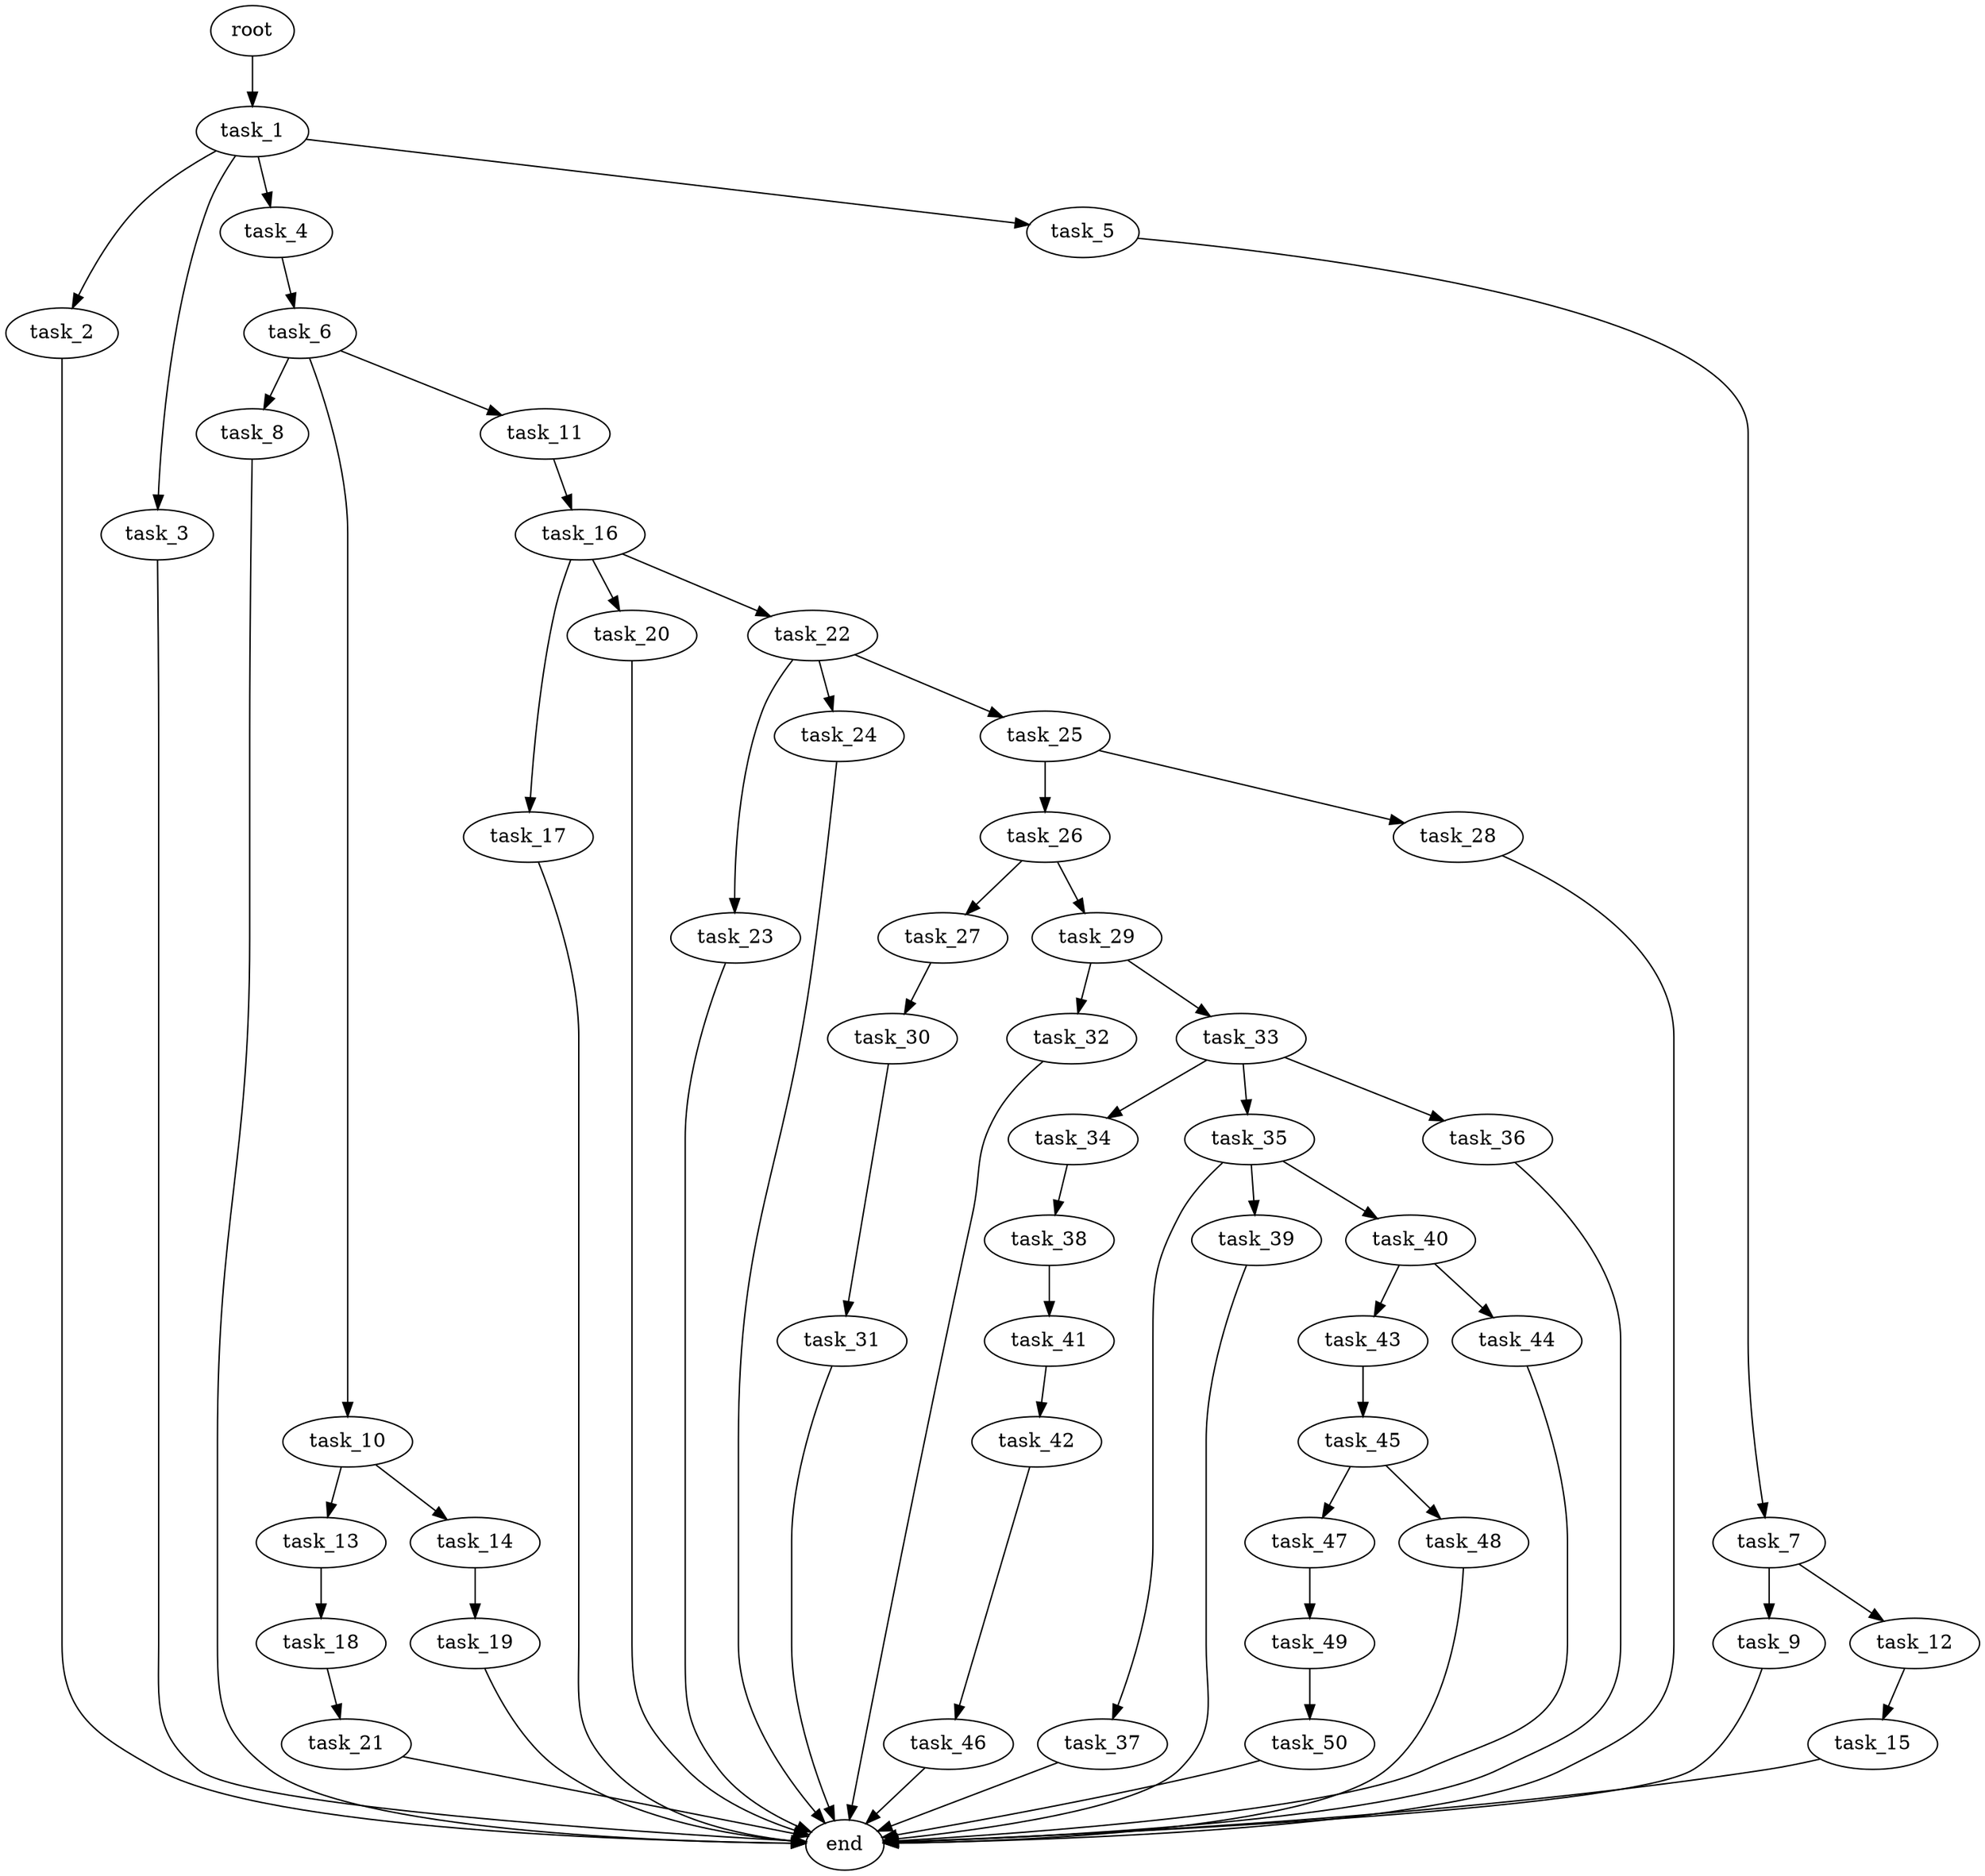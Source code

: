 digraph G {
  root [size="0.000000e+00"];
  task_1 [size="6.888256e+10"];
  task_2 [size="2.162458e+10"];
  task_3 [size="5.349552e+10"];
  task_4 [size="6.442997e+10"];
  task_5 [size="4.263020e+10"];
  task_6 [size="7.956414e+10"];
  task_7 [size="8.644422e+10"];
  task_8 [size="3.356394e+10"];
  task_9 [size="9.778255e+10"];
  task_10 [size="1.536138e+10"];
  task_11 [size="1.346687e+10"];
  task_12 [size="4.854780e+10"];
  task_13 [size="2.679643e+10"];
  task_14 [size="6.636934e+10"];
  task_15 [size="3.423065e+10"];
  task_16 [size="7.037244e+10"];
  task_17 [size="6.209987e+10"];
  task_18 [size="4.603574e+10"];
  task_19 [size="9.574422e+09"];
  task_20 [size="4.438038e+09"];
  task_21 [size="1.069468e+10"];
  task_22 [size="4.323422e+10"];
  task_23 [size="6.093435e+10"];
  task_24 [size="8.470386e+10"];
  task_25 [size="4.834390e+10"];
  task_26 [size="1.323212e+10"];
  task_27 [size="6.174634e+10"];
  task_28 [size="3.504625e+10"];
  task_29 [size="5.715001e+10"];
  task_30 [size="4.631555e+09"];
  task_31 [size="8.484009e+10"];
  task_32 [size="1.548219e+10"];
  task_33 [size="7.238502e+10"];
  task_34 [size="3.528963e+10"];
  task_35 [size="2.383511e+10"];
  task_36 [size="7.050615e+10"];
  task_37 [size="9.695344e+10"];
  task_38 [size="4.500183e+10"];
  task_39 [size="3.850477e+08"];
  task_40 [size="2.687256e+10"];
  task_41 [size="6.474805e+10"];
  task_42 [size="1.977844e+10"];
  task_43 [size="4.766696e+10"];
  task_44 [size="3.405318e+10"];
  task_45 [size="1.616092e+10"];
  task_46 [size="9.095002e+10"];
  task_47 [size="3.437366e+10"];
  task_48 [size="9.646700e+10"];
  task_49 [size="6.316696e+10"];
  task_50 [size="3.720168e+10"];
  end [size="0.000000e+00"];

  root -> task_1 [size="1.000000e-12"];
  task_1 -> task_2 [size="2.162458e+08"];
  task_1 -> task_3 [size="5.349552e+08"];
  task_1 -> task_4 [size="6.442997e+08"];
  task_1 -> task_5 [size="4.263020e+08"];
  task_2 -> end [size="1.000000e-12"];
  task_3 -> end [size="1.000000e-12"];
  task_4 -> task_6 [size="7.956414e+08"];
  task_5 -> task_7 [size="8.644422e+08"];
  task_6 -> task_8 [size="3.356394e+08"];
  task_6 -> task_10 [size="1.536138e+08"];
  task_6 -> task_11 [size="1.346687e+08"];
  task_7 -> task_9 [size="9.778255e+08"];
  task_7 -> task_12 [size="4.854780e+08"];
  task_8 -> end [size="1.000000e-12"];
  task_9 -> end [size="1.000000e-12"];
  task_10 -> task_13 [size="2.679643e+08"];
  task_10 -> task_14 [size="6.636934e+08"];
  task_11 -> task_16 [size="7.037244e+08"];
  task_12 -> task_15 [size="3.423065e+08"];
  task_13 -> task_18 [size="4.603574e+08"];
  task_14 -> task_19 [size="9.574422e+07"];
  task_15 -> end [size="1.000000e-12"];
  task_16 -> task_17 [size="6.209987e+08"];
  task_16 -> task_20 [size="4.438038e+07"];
  task_16 -> task_22 [size="4.323422e+08"];
  task_17 -> end [size="1.000000e-12"];
  task_18 -> task_21 [size="1.069468e+08"];
  task_19 -> end [size="1.000000e-12"];
  task_20 -> end [size="1.000000e-12"];
  task_21 -> end [size="1.000000e-12"];
  task_22 -> task_23 [size="6.093435e+08"];
  task_22 -> task_24 [size="8.470386e+08"];
  task_22 -> task_25 [size="4.834390e+08"];
  task_23 -> end [size="1.000000e-12"];
  task_24 -> end [size="1.000000e-12"];
  task_25 -> task_26 [size="1.323212e+08"];
  task_25 -> task_28 [size="3.504625e+08"];
  task_26 -> task_27 [size="6.174634e+08"];
  task_26 -> task_29 [size="5.715001e+08"];
  task_27 -> task_30 [size="4.631555e+07"];
  task_28 -> end [size="1.000000e-12"];
  task_29 -> task_32 [size="1.548219e+08"];
  task_29 -> task_33 [size="7.238502e+08"];
  task_30 -> task_31 [size="8.484009e+08"];
  task_31 -> end [size="1.000000e-12"];
  task_32 -> end [size="1.000000e-12"];
  task_33 -> task_34 [size="3.528963e+08"];
  task_33 -> task_35 [size="2.383511e+08"];
  task_33 -> task_36 [size="7.050615e+08"];
  task_34 -> task_38 [size="4.500183e+08"];
  task_35 -> task_37 [size="9.695344e+08"];
  task_35 -> task_39 [size="3.850477e+06"];
  task_35 -> task_40 [size="2.687256e+08"];
  task_36 -> end [size="1.000000e-12"];
  task_37 -> end [size="1.000000e-12"];
  task_38 -> task_41 [size="6.474805e+08"];
  task_39 -> end [size="1.000000e-12"];
  task_40 -> task_43 [size="4.766696e+08"];
  task_40 -> task_44 [size="3.405318e+08"];
  task_41 -> task_42 [size="1.977844e+08"];
  task_42 -> task_46 [size="9.095002e+08"];
  task_43 -> task_45 [size="1.616092e+08"];
  task_44 -> end [size="1.000000e-12"];
  task_45 -> task_47 [size="3.437366e+08"];
  task_45 -> task_48 [size="9.646700e+08"];
  task_46 -> end [size="1.000000e-12"];
  task_47 -> task_49 [size="6.316696e+08"];
  task_48 -> end [size="1.000000e-12"];
  task_49 -> task_50 [size="3.720168e+08"];
  task_50 -> end [size="1.000000e-12"];
}
